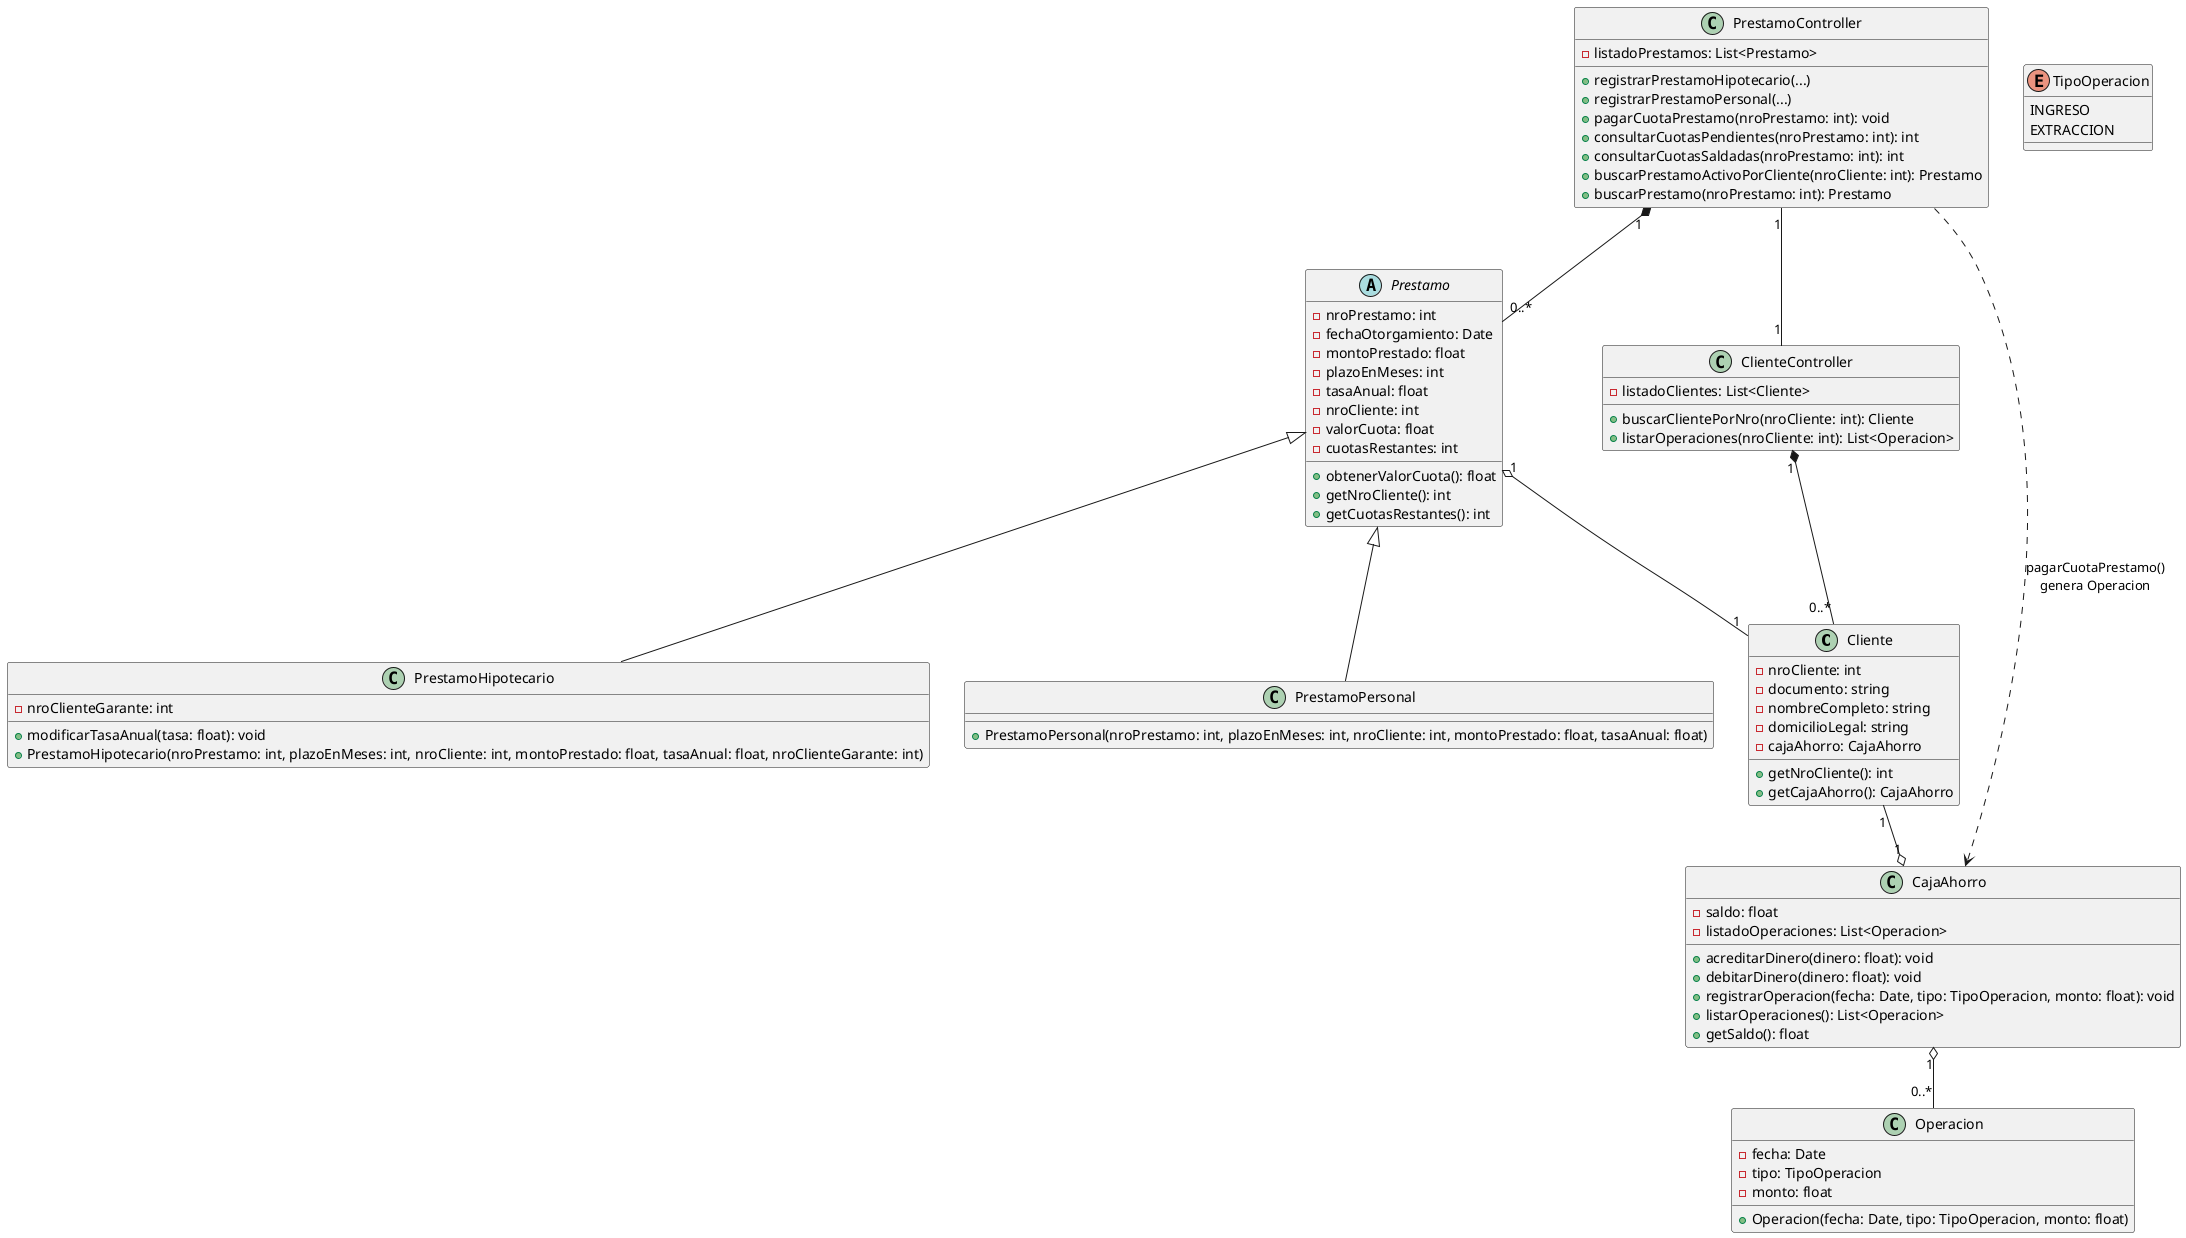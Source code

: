 @startuml
' Diagrama de clases - Banco Gestión de Préstamos (ajustado según tus indicaciones)

class Cliente {
  -nroCliente: int
  -documento: string
  -nombreCompleto: string
  -domicilioLegal: string
  -cajaAhorro: CajaAhorro
  +getNroCliente(): int
  +getCajaAhorro(): CajaAhorro
}

class CajaAhorro {
  -saldo: float
  -listadoOperaciones: List<Operacion>
  +acreditarDinero(dinero: float): void
  +debitarDinero(dinero: float): void
  +registrarOperacion(fecha: Date, tipo: TipoOperacion, monto: float): void
  +listarOperaciones(): List<Operacion>
  +getSaldo(): float
}

class Operacion {
  -fecha: Date
  -tipo: TipoOperacion
  -monto: float
  +Operacion(fecha: Date, tipo: TipoOperacion, monto: float)
}

enum TipoOperacion {
  INGRESO
  EXTRACCION
}

abstract class Prestamo {
  -nroPrestamo: int
  -fechaOtorgamiento: Date
  -montoPrestado: float
  -plazoEnMeses: int
  -tasaAnual: float
  -nroCliente: int
  -valorCuota: float
  -cuotasRestantes: int
  +obtenerValorCuota(): float
  +getNroCliente(): int
  +getCuotasRestantes(): int
}

class PrestamoPersonal {
  +PrestamoPersonal(nroPrestamo: int, plazoEnMeses: int, nroCliente: int, montoPrestado: float, tasaAnual: float)
}

class PrestamoHipotecario {
  -nroClienteGarante: int
  +modificarTasaAnual(tasa: float): void
  +PrestamoHipotecario(nroPrestamo: int, plazoEnMeses: int, nroCliente: int, montoPrestado: float, tasaAnual: float, nroClienteGarante: int)
}

class ClienteController {
  -listadoClientes: List<Cliente>
  +buscarClientePorNro(nroCliente: int): Cliente
  +listarOperaciones(nroCliente: int): List<Operacion>
}

class PrestamoController {
  -listadoPrestamos: List<Prestamo>
  +registrarPrestamoHipotecario(...)
  +registrarPrestamoPersonal(...)
  +pagarCuotaPrestamo(nroPrestamo: int): void
  +consultarCuotasPendientes(nroPrestamo: int): int
  +consultarCuotasSaldadas(nroPrestamo: int): int
  +buscarPrestamoActivoPorCliente(nroCliente: int): Prestamo
  +buscarPrestamo(nroPrestamo: int): Prestamo
}

' Relaciones ajustadas
ClienteController "1" *-- "0..*" Cliente
PrestamoController "1" *-- "0..*" Prestamo
PrestamoController "1" -- "1" ClienteController
Prestamo "1" o-- "1" Cliente
Prestamo <|-- PrestamoPersonal
Prestamo <|-- PrestamoHipotecario
CajaAhorro "1" o-- "0..*" Operacion
Cliente "1" --o "1" CajaAhorro

' Relación de dependencia: pago de cuota genera operación
PrestamoController ..> CajaAhorro : pagarCuotaPrestamo()\ngenera Operacion

@enduml